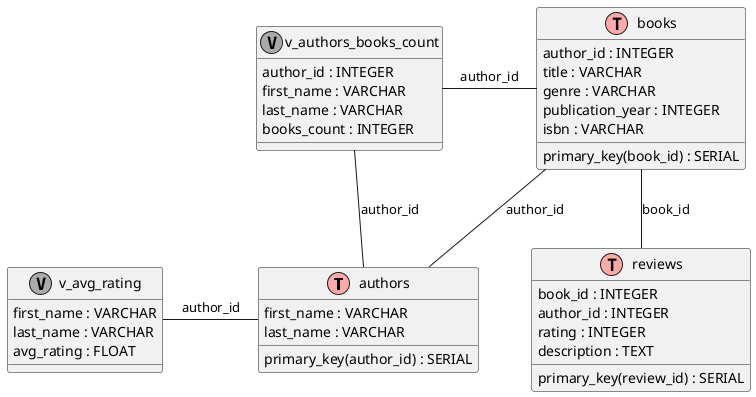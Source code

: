 @startuml
'schemat data base
!define Table(name,desc) class name as "desc" << (T,#FFAAAA) >>
!define View(name,desc) class name as "desc" << (V,#AAAAAA) >>

Table(authors, "authors") {
    primary_key(author_id) : SERIAL
    first_name : VARCHAR
    last_name : VARCHAR
}

Table(books, "books") {
    primary_key(book_id) : SERIAL
    author_id : INTEGER
    title : VARCHAR
    genre : VARCHAR
    publication_year : INTEGER
    isbn : VARCHAR
}

Table(reviews, "reviews") {
    primary_key(review_id) : SERIAL
    book_id : INTEGER
    author_id : INTEGER
    rating : INTEGER
    description : TEXT
}

View(v_authors_books_count, "v_authors_books_count") {
    author_id : INTEGER
    first_name : VARCHAR
    last_name : VARCHAR
    books_count : INTEGER
}

View(v_avg_rating, "v_avg_rating") {
    first_name : VARCHAR
    last_name : VARCHAR
    avg_rating : FLOAT
}

books -down- authors: author_id
books -down- reviews: book_id

v_authors_books_count -right- authors: author_id
v_authors_books_count -right- books: author_id
v_avg_rating -right- authors: author_id

@enduml
